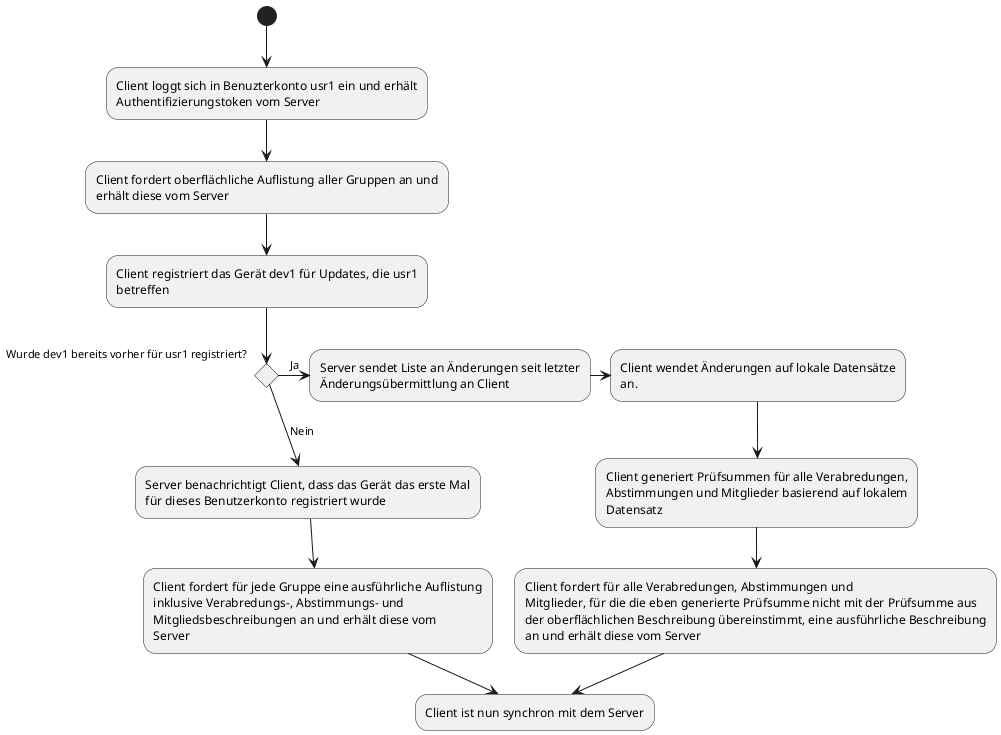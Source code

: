 @startuml

(*) --> "Client loggt sich in Benuzterkonto usr1 ein und erhält
         Authentifizierungstoken vom Server" as login
login --> "Client fordert oberflächliche Auflistung aller Gruppen an und
           erhält diese vom Server" as getShallowGrp
getShallowGrp --> "Client registriert das Gerät dev1 für Updates, die usr1
                   betreffen" as regUpdate

regUpdate --> if "Wurde dev1 bereits vorher für usr1 registriert?" then
    -right->[Ja] "Server sendet Liste an Änderungen seit letzter
         Änderungsübermittlung an Client" as sendUpdate
else
    -down->[Nein] "Server benachrichtigt Client, dass das Gerät das erste Mal
         für dieses Benutzerkonto registriert wurde" as noUpdate
endif

sendUpdate -right-> "Client wendet Änderungen auf lokale Datensätze
                an." as applyUpdates
applyUpdates --> "Client generiert Prüfsummen für alle Verabredungen,
                  Abstimmungen und Mitglieder basierend auf lokalem
                  Datensatz" as genChecksum
genChecksum --> "Client fordert für alle Verabredungen, Abstimmungen und
Mitglieder, für die die eben generierte Prüfsumme nicht mit der Prüfsumme aus
der oberflächlichen Beschreibung übereinstimmt, eine ausführliche Beschreibung
an und erhält diese vom Server" as selectiveResync
noUpdate --> "Client fordert für jede Gruppe eine ausführliche Auflistung
              inklusive Verabredungs-, Abstimmungs- und
              Mitgliedsbeschreibungen an und erhält diese vom
              Server" as getDeepGrp

selectiveResync --> "Client ist nun synchron mit dem Server" as isSynchronized
getDeepGrp --> isSynchronized

@enduml
